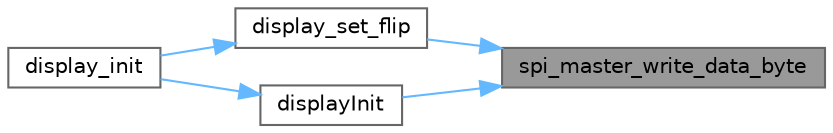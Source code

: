 digraph "spi_master_write_data_byte"
{
 // LATEX_PDF_SIZE
  bgcolor="transparent";
  edge [fontname=Helvetica,fontsize=10,labelfontname=Helvetica,labelfontsize=10];
  node [fontname=Helvetica,fontsize=10,shape=box,height=0.2,width=0.4];
  rankdir="RL";
  Node1 [id="Node000001",label="spi_master_write_data_byte",height=0.2,width=0.4,color="gray40", fillcolor="grey60", style="filled", fontcolor="black",tooltip=" "];
  Node1 -> Node2 [id="edge1_Node000001_Node000002",dir="back",color="steelblue1",style="solid",tooltip=" "];
  Node2 [id="Node000002",label="display_set_flip",height=0.2,width=0.4,color="grey40", fillcolor="white", style="filled",URL="$group__DISPLAY.html#ga10ab8b136075cbc18b78bcc908065f7b",tooltip="Flip the drawing off the screen."];
  Node2 -> Node3 [id="edge2_Node000002_Node000003",dir="back",color="steelblue1",style="solid",tooltip=" "];
  Node3 [id="Node000003",label="display_init",height=0.2,width=0.4,color="grey40", fillcolor="white", style="filled",URL="$group__DISPLAY.html#ga63290b40f423efdea8918393f7dad591",tooltip="Initialize the display display."];
  Node1 -> Node4 [id="edge3_Node000001_Node000004",dir="back",color="steelblue1",style="solid",tooltip=" "];
  Node4 [id="Node000004",label="displayInit",height=0.2,width=0.4,color="grey40", fillcolor="white", style="filled",URL="$display_8c.html#a0b45648ee09abc34633a3e826fba639a",tooltip=" "];
  Node4 -> Node3 [id="edge4_Node000004_Node000003",dir="back",color="steelblue1",style="solid",tooltip=" "];
}
